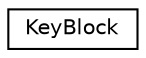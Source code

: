 digraph G
{
  edge [fontname="Helvetica",fontsize="10",labelfontname="Helvetica",labelfontsize="10"];
  node [fontname="Helvetica",fontsize="10",shape=record];
  rankdir=LR;
  Node1 [label="KeyBlock",height=0.2,width=0.4,color="black", fillcolor="white", style="filled",URL="$d2/dc3/structKeyBlock.html"];
}
